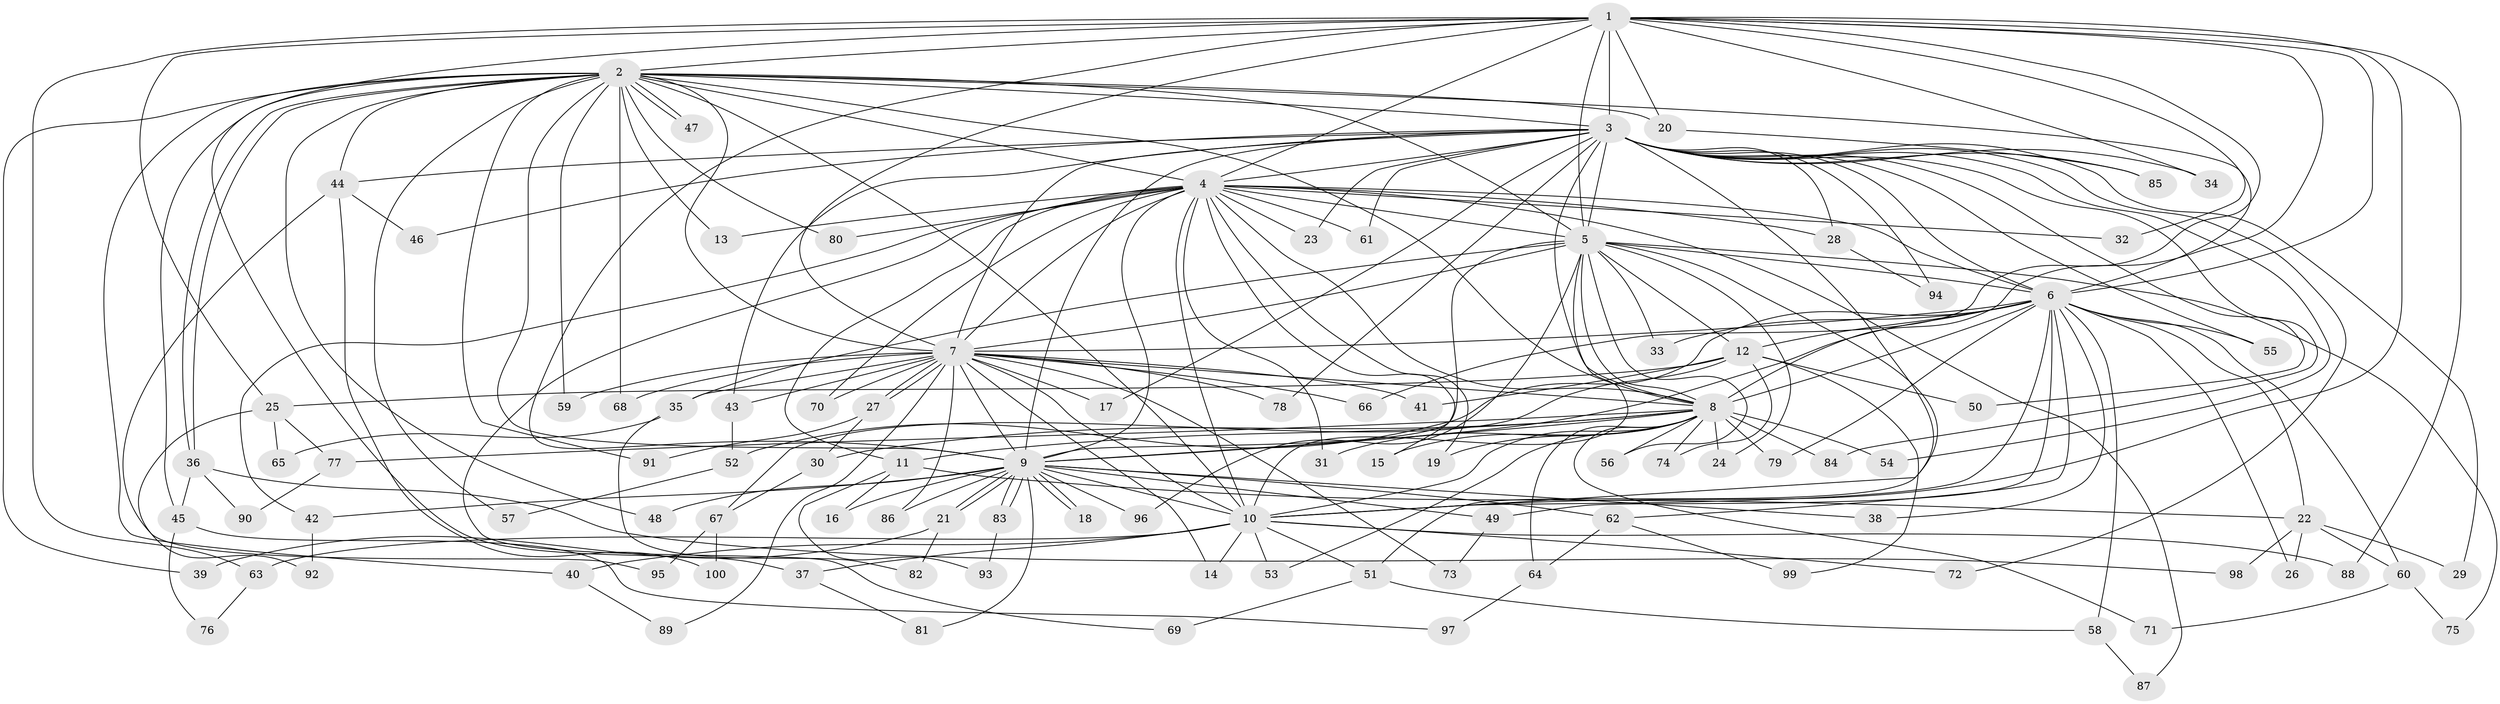 // Generated by graph-tools (version 1.1) at 2025/11/02/21/25 10:11:08]
// undirected, 100 vertices, 225 edges
graph export_dot {
graph [start="1"]
  node [color=gray90,style=filled];
  1;
  2;
  3;
  4;
  5;
  6;
  7;
  8;
  9;
  10;
  11;
  12;
  13;
  14;
  15;
  16;
  17;
  18;
  19;
  20;
  21;
  22;
  23;
  24;
  25;
  26;
  27;
  28;
  29;
  30;
  31;
  32;
  33;
  34;
  35;
  36;
  37;
  38;
  39;
  40;
  41;
  42;
  43;
  44;
  45;
  46;
  47;
  48;
  49;
  50;
  51;
  52;
  53;
  54;
  55;
  56;
  57;
  58;
  59;
  60;
  61;
  62;
  63;
  64;
  65;
  66;
  67;
  68;
  69;
  70;
  71;
  72;
  73;
  74;
  75;
  76;
  77;
  78;
  79;
  80;
  81;
  82;
  83;
  84;
  85;
  86;
  87;
  88;
  89;
  90;
  91;
  92;
  93;
  94;
  95;
  96;
  97;
  98;
  99;
  100;
  1 -- 2;
  1 -- 3;
  1 -- 4;
  1 -- 5;
  1 -- 6;
  1 -- 7;
  1 -- 8;
  1 -- 9;
  1 -- 10;
  1 -- 20;
  1 -- 25;
  1 -- 32;
  1 -- 34;
  1 -- 37;
  1 -- 63;
  1 -- 66;
  1 -- 88;
  2 -- 3;
  2 -- 4;
  2 -- 5;
  2 -- 6;
  2 -- 7;
  2 -- 8;
  2 -- 9;
  2 -- 10;
  2 -- 13;
  2 -- 20;
  2 -- 36;
  2 -- 36;
  2 -- 39;
  2 -- 40;
  2 -- 44;
  2 -- 45;
  2 -- 47;
  2 -- 47;
  2 -- 48;
  2 -- 57;
  2 -- 59;
  2 -- 68;
  2 -- 80;
  2 -- 91;
  3 -- 4;
  3 -- 5;
  3 -- 6;
  3 -- 7;
  3 -- 8;
  3 -- 9;
  3 -- 10;
  3 -- 17;
  3 -- 23;
  3 -- 28;
  3 -- 29;
  3 -- 34;
  3 -- 43;
  3 -- 44;
  3 -- 46;
  3 -- 50;
  3 -- 54;
  3 -- 55;
  3 -- 61;
  3 -- 72;
  3 -- 78;
  3 -- 84;
  3 -- 85;
  3 -- 94;
  4 -- 5;
  4 -- 6;
  4 -- 7;
  4 -- 8;
  4 -- 9;
  4 -- 10;
  4 -- 11;
  4 -- 13;
  4 -- 15;
  4 -- 19;
  4 -- 23;
  4 -- 28;
  4 -- 31;
  4 -- 32;
  4 -- 42;
  4 -- 61;
  4 -- 69;
  4 -- 70;
  4 -- 80;
  4 -- 87;
  5 -- 6;
  5 -- 7;
  5 -- 8;
  5 -- 9;
  5 -- 10;
  5 -- 12;
  5 -- 24;
  5 -- 33;
  5 -- 35;
  5 -- 51;
  5 -- 56;
  5 -- 75;
  5 -- 96;
  6 -- 7;
  6 -- 8;
  6 -- 9;
  6 -- 10;
  6 -- 12;
  6 -- 22;
  6 -- 26;
  6 -- 33;
  6 -- 38;
  6 -- 49;
  6 -- 52;
  6 -- 55;
  6 -- 58;
  6 -- 60;
  6 -- 62;
  6 -- 79;
  7 -- 8;
  7 -- 9;
  7 -- 10;
  7 -- 14;
  7 -- 17;
  7 -- 27;
  7 -- 27;
  7 -- 35;
  7 -- 41;
  7 -- 43;
  7 -- 59;
  7 -- 66;
  7 -- 68;
  7 -- 70;
  7 -- 73;
  7 -- 78;
  7 -- 86;
  7 -- 89;
  8 -- 9;
  8 -- 10;
  8 -- 11;
  8 -- 15;
  8 -- 19;
  8 -- 24;
  8 -- 30;
  8 -- 31;
  8 -- 53;
  8 -- 54;
  8 -- 56;
  8 -- 64;
  8 -- 71;
  8 -- 74;
  8 -- 77;
  8 -- 79;
  8 -- 84;
  9 -- 10;
  9 -- 16;
  9 -- 18;
  9 -- 18;
  9 -- 21;
  9 -- 21;
  9 -- 38;
  9 -- 42;
  9 -- 48;
  9 -- 49;
  9 -- 62;
  9 -- 81;
  9 -- 83;
  9 -- 83;
  9 -- 86;
  9 -- 96;
  10 -- 14;
  10 -- 37;
  10 -- 40;
  10 -- 51;
  10 -- 53;
  10 -- 63;
  10 -- 72;
  10 -- 88;
  11 -- 16;
  11 -- 22;
  11 -- 93;
  12 -- 25;
  12 -- 41;
  12 -- 50;
  12 -- 67;
  12 -- 74;
  12 -- 99;
  20 -- 85;
  21 -- 39;
  21 -- 82;
  22 -- 26;
  22 -- 29;
  22 -- 60;
  22 -- 98;
  25 -- 65;
  25 -- 77;
  25 -- 92;
  27 -- 30;
  27 -- 91;
  28 -- 94;
  30 -- 67;
  35 -- 65;
  35 -- 82;
  36 -- 45;
  36 -- 90;
  36 -- 98;
  37 -- 81;
  40 -- 89;
  42 -- 92;
  43 -- 52;
  44 -- 46;
  44 -- 95;
  44 -- 100;
  45 -- 76;
  45 -- 97;
  49 -- 73;
  51 -- 58;
  51 -- 69;
  52 -- 57;
  58 -- 87;
  60 -- 71;
  60 -- 75;
  62 -- 64;
  62 -- 99;
  63 -- 76;
  64 -- 97;
  67 -- 95;
  67 -- 100;
  77 -- 90;
  83 -- 93;
}

